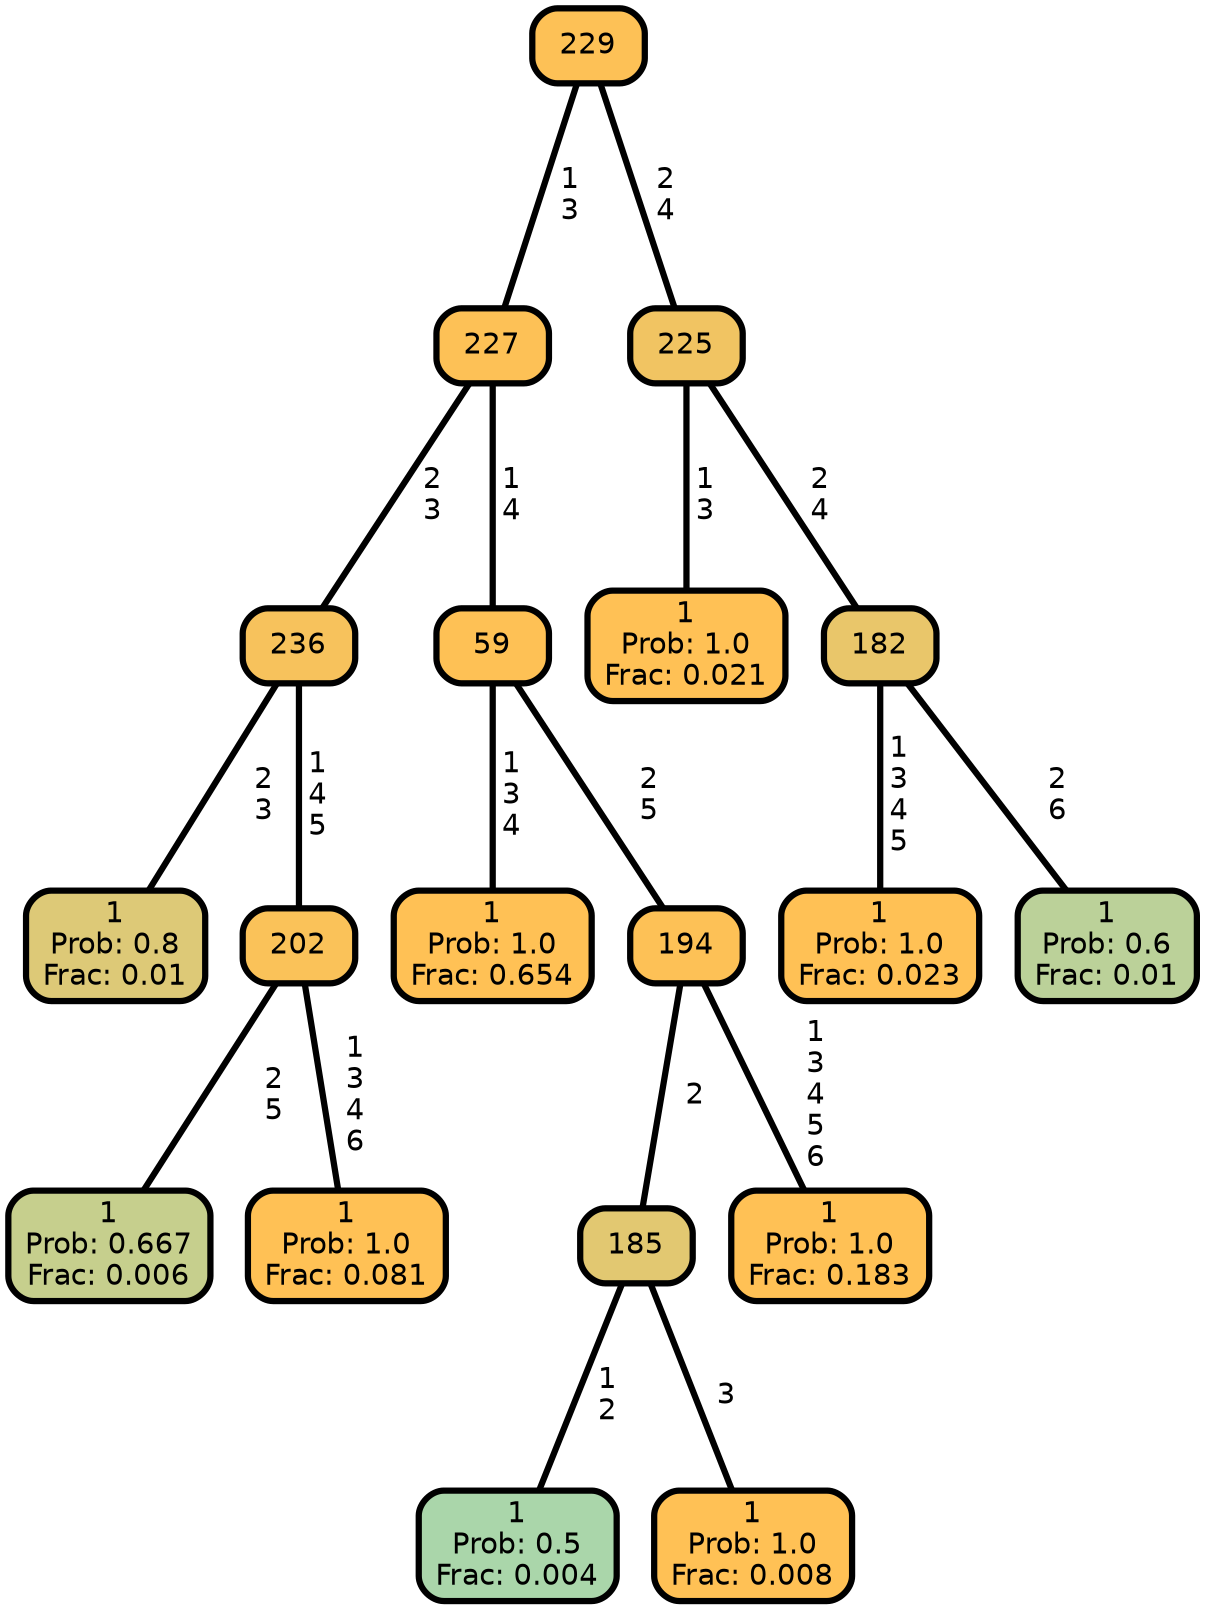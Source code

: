 graph Tree {
node [shape=box, style="filled, rounded",color="black",penwidth="3",fontcolor="black",                 fontname=helvetica] ;
graph [ranksep="0 equally", splines=straight,                 bgcolor=transparent, dpi=200] ;
edge [fontname=helvetica, color=black] ;
0 [label="1
Prob: 0.8
Frac: 0.01", fillcolor="#ddc977"] ;
1 [label="236", fillcolor="#f7c25c"] ;
2 [label="1
Prob: 0.667
Frac: 0.006", fillcolor="#c6cf8d"] ;
3 [label="202", fillcolor="#fac259"] ;
4 [label="1
Prob: 1.0
Frac: 0.081", fillcolor="#ffc155"] ;
5 [label="227", fillcolor="#fdc156"] ;
6 [label="1
Prob: 1.0
Frac: 0.654", fillcolor="#ffc155"] ;
7 [label="59", fillcolor="#fec155"] ;
8 [label="1
Prob: 0.5
Frac: 0.004", fillcolor="#aad6aa"] ;
9 [label="185", fillcolor="#e2c871"] ;
10 [label="1
Prob: 1.0
Frac: 0.008", fillcolor="#ffc155"] ;
11 [label="194", fillcolor="#fdc156"] ;
12 [label="1
Prob: 1.0
Frac: 0.183", fillcolor="#ffc155"] ;
13 [label="229", fillcolor="#fdc156"] ;
14 [label="1
Prob: 1.0
Frac: 0.021", fillcolor="#ffc155"] ;
15 [label="225", fillcolor="#f1c462"] ;
16 [label="1
Prob: 1.0
Frac: 0.023", fillcolor="#ffc155"] ;
17 [label="182", fillcolor="#e9c66a"] ;
18 [label="1
Prob: 0.6
Frac: 0.01", fillcolor="#bbd199"] ;
1 -- 0 [label=" 2\n 3",penwidth=3] ;
1 -- 3 [label=" 1\n 4\n 5",penwidth=3] ;
3 -- 2 [label=" 2\n 5",penwidth=3] ;
3 -- 4 [label=" 1\n 3\n 4\n 6",penwidth=3] ;
5 -- 1 [label=" 2\n 3",penwidth=3] ;
5 -- 7 [label=" 1\n 4",penwidth=3] ;
7 -- 6 [label=" 1\n 3\n 4",penwidth=3] ;
7 -- 11 [label=" 2\n 5",penwidth=3] ;
9 -- 8 [label=" 1\n 2",penwidth=3] ;
9 -- 10 [label=" 3",penwidth=3] ;
11 -- 9 [label=" 2",penwidth=3] ;
11 -- 12 [label=" 1\n 3\n 4\n 5\n 6",penwidth=3] ;
13 -- 5 [label=" 1\n 3",penwidth=3] ;
13 -- 15 [label=" 2\n 4",penwidth=3] ;
15 -- 14 [label=" 1\n 3",penwidth=3] ;
15 -- 17 [label=" 2\n 4",penwidth=3] ;
17 -- 16 [label=" 1\n 3\n 4\n 5",penwidth=3] ;
17 -- 18 [label=" 2\n 6",penwidth=3] ;
{rank = same;}}